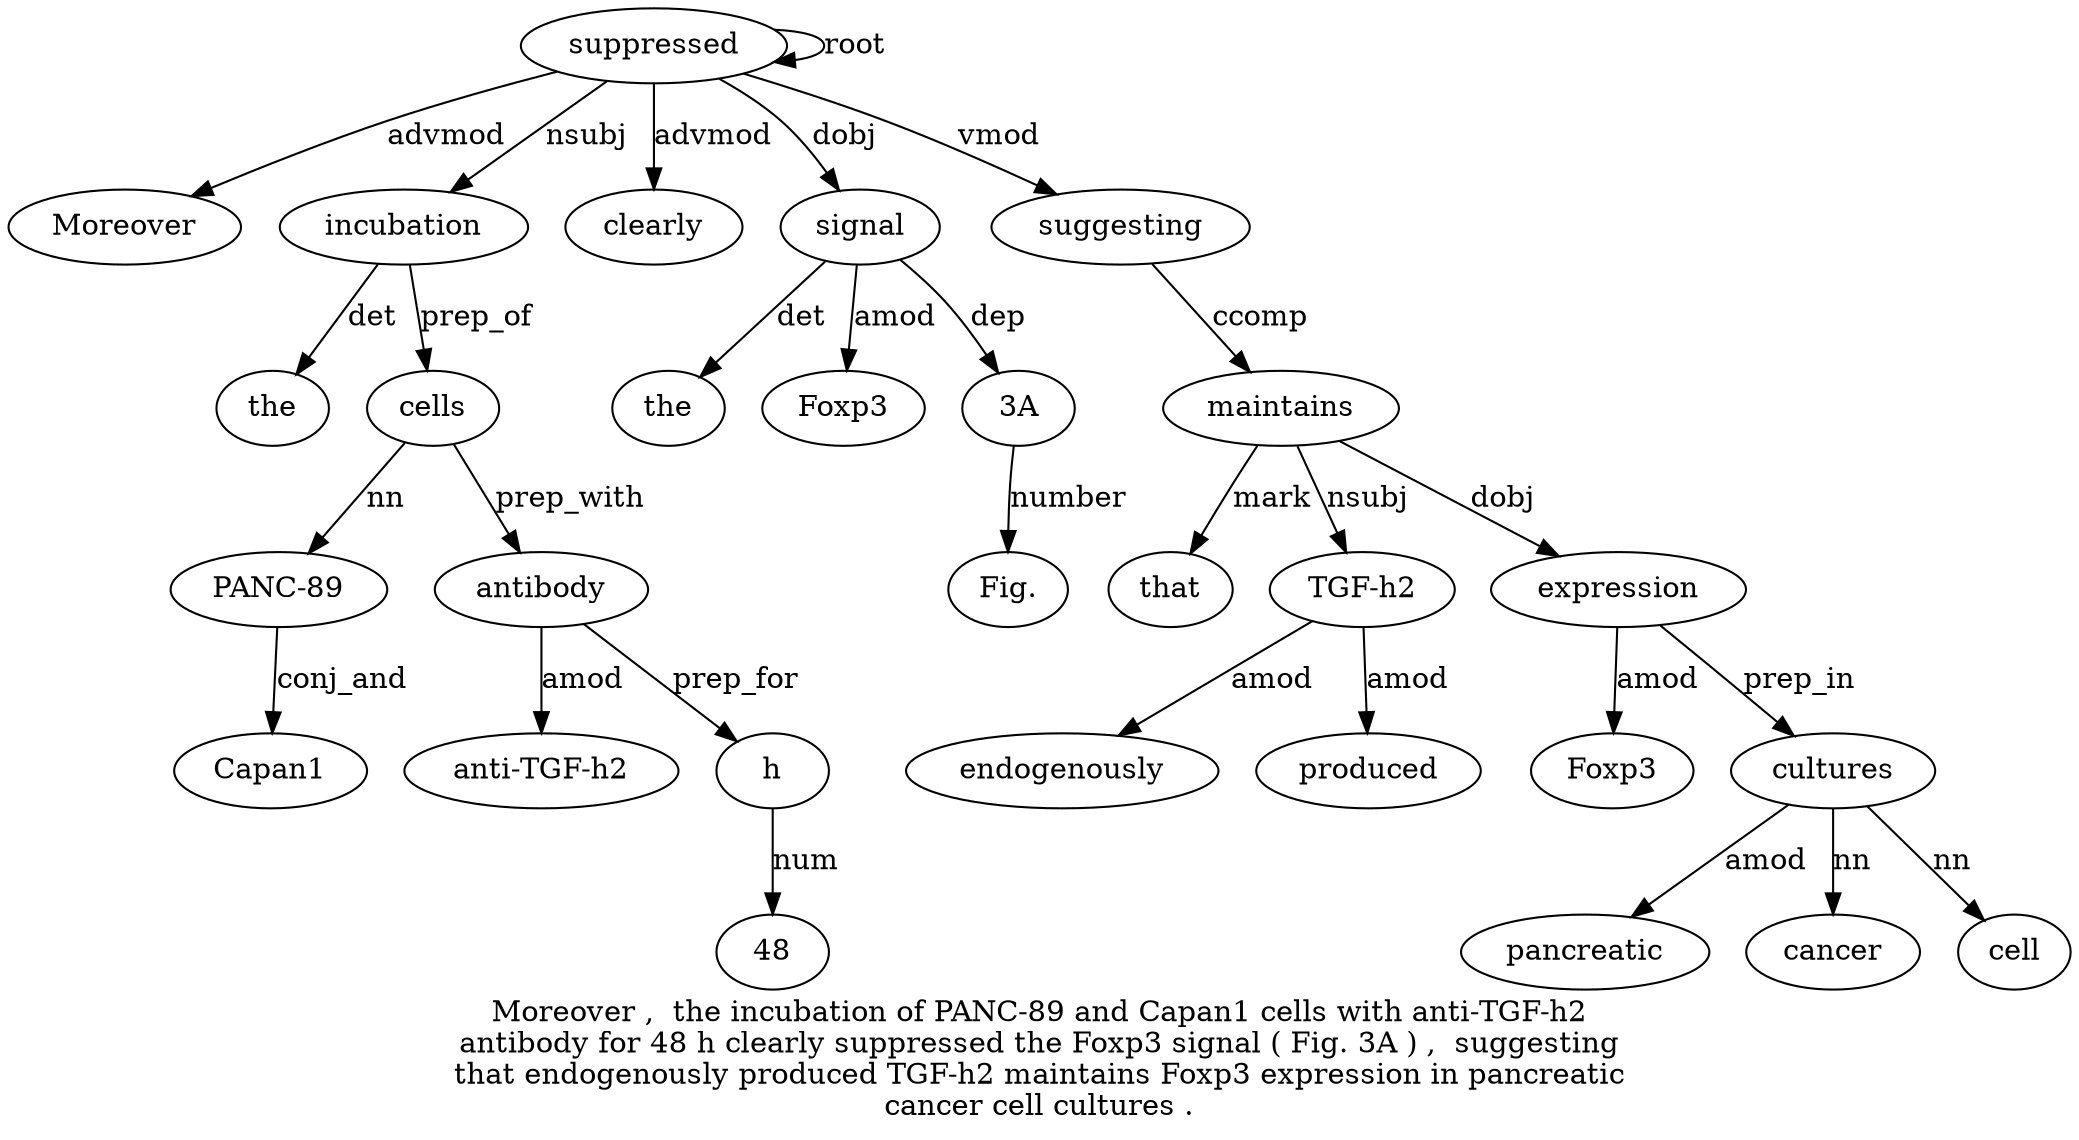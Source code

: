 digraph "Moreover ,  the incubation of PANC-89 and Capan1 cells with anti-TGF-h2 antibody for 48 h clearly suppressed the Foxp3 signal ( Fig. 3A ) ,  suggesting that endogenously produced TGF-h2 maintains Foxp3 expression in pancreatic cancer cell cultures ." {
label="Moreover ,  the incubation of PANC-89 and Capan1 cells with anti-TGF-h2
antibody for 48 h clearly suppressed the Foxp3 signal ( Fig. 3A ) ,  suggesting
that endogenously produced TGF-h2 maintains Foxp3 expression in pancreatic
cancer cell cultures .";
suppressed17 [style=filled, fillcolor=white, label=suppressed];
Moreover1 [style=filled, fillcolor=white, label=Moreover];
suppressed17 -> Moreover1  [label=advmod];
incubation4 [style=filled, fillcolor=white, label=incubation];
the3 [style=filled, fillcolor=white, label=the];
incubation4 -> the3  [label=det];
suppressed17 -> incubation4  [label=nsubj];
cells9 [style=filled, fillcolor=white, label=cells];
"PANC-896" [style=filled, fillcolor=white, label="PANC-89"];
cells9 -> "PANC-896"  [label=nn];
Capan18 [style=filled, fillcolor=white, label=Capan1];
"PANC-896" -> Capan18  [label=conj_and];
incubation4 -> cells9  [label=prep_of];
antibody12 [style=filled, fillcolor=white, label=antibody];
"anti-TGF-h211" [style=filled, fillcolor=white, label="anti-TGF-h2"];
antibody12 -> "anti-TGF-h211"  [label=amod];
cells9 -> antibody12  [label=prep_with];
h15 [style=filled, fillcolor=white, label=h];
481 [style=filled, fillcolor=white, label=48];
h15 -> 481  [label=num];
antibody12 -> h15  [label=prep_for];
clearly16 [style=filled, fillcolor=white, label=clearly];
suppressed17 -> clearly16  [label=advmod];
suppressed17 -> suppressed17  [label=root];
signal20 [style=filled, fillcolor=white, label=signal];
the18 [style=filled, fillcolor=white, label=the];
signal20 -> the18  [label=det];
Foxp319 [style=filled, fillcolor=white, label=Foxp3];
signal20 -> Foxp319  [label=amod];
suppressed17 -> signal20  [label=dobj];
"3A2" [style=filled, fillcolor=white, label="3A"];
"Fig.22" [style=filled, fillcolor=white, label="Fig."];
"3A2" -> "Fig.22"  [label=number];
signal20 -> "3A2"  [label=dep];
suggesting26 [style=filled, fillcolor=white, label=suggesting];
suppressed17 -> suggesting26  [label=vmod];
maintains31 [style=filled, fillcolor=white, label=maintains];
that27 [style=filled, fillcolor=white, label=that];
maintains31 -> that27  [label=mark];
"TGF-h230" [style=filled, fillcolor=white, label="TGF-h2"];
endogenously28 [style=filled, fillcolor=white, label=endogenously];
"TGF-h230" -> endogenously28  [label=amod];
produced29 [style=filled, fillcolor=white, label=produced];
"TGF-h230" -> produced29  [label=amod];
maintains31 -> "TGF-h230"  [label=nsubj];
suggesting26 -> maintains31  [label=ccomp];
expression33 [style=filled, fillcolor=white, label=expression];
Foxp332 [style=filled, fillcolor=white, label=Foxp3];
expression33 -> Foxp332  [label=amod];
maintains31 -> expression33  [label=dobj];
cultures38 [style=filled, fillcolor=white, label=cultures];
pancreatic35 [style=filled, fillcolor=white, label=pancreatic];
cultures38 -> pancreatic35  [label=amod];
cancer36 [style=filled, fillcolor=white, label=cancer];
cultures38 -> cancer36  [label=nn];
cell37 [style=filled, fillcolor=white, label=cell];
cultures38 -> cell37  [label=nn];
expression33 -> cultures38  [label=prep_in];
}
